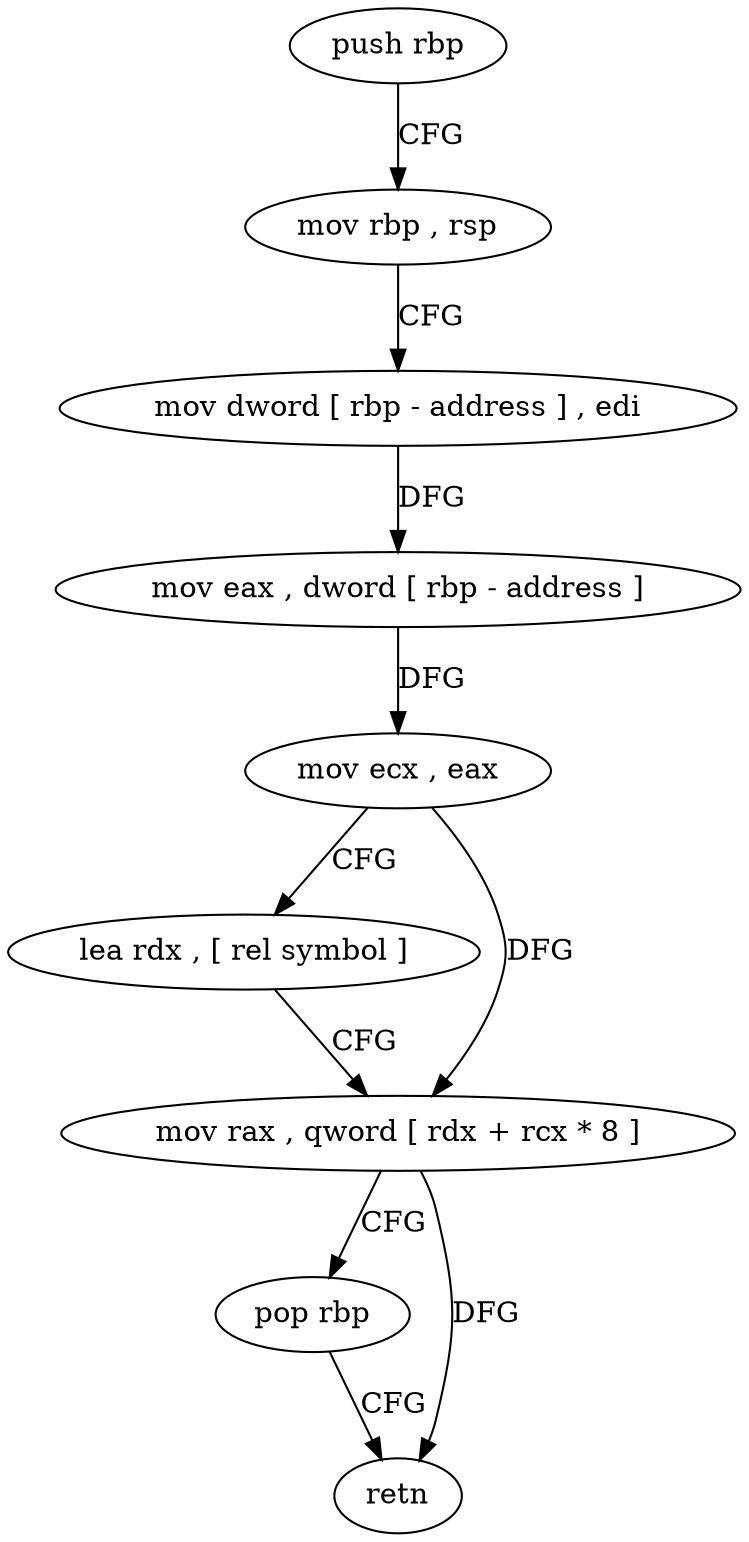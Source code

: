 digraph "func" {
"82864" [label = "push rbp" ]
"82865" [label = "mov rbp , rsp" ]
"82868" [label = "mov dword [ rbp - address ] , edi" ]
"82871" [label = "mov eax , dword [ rbp - address ]" ]
"82874" [label = "mov ecx , eax" ]
"82876" [label = "lea rdx , [ rel symbol ]" ]
"82883" [label = "mov rax , qword [ rdx + rcx * 8 ]" ]
"82887" [label = "pop rbp" ]
"82888" [label = "retn" ]
"82864" -> "82865" [ label = "CFG" ]
"82865" -> "82868" [ label = "CFG" ]
"82868" -> "82871" [ label = "DFG" ]
"82871" -> "82874" [ label = "DFG" ]
"82874" -> "82876" [ label = "CFG" ]
"82874" -> "82883" [ label = "DFG" ]
"82876" -> "82883" [ label = "CFG" ]
"82883" -> "82887" [ label = "CFG" ]
"82883" -> "82888" [ label = "DFG" ]
"82887" -> "82888" [ label = "CFG" ]
}

